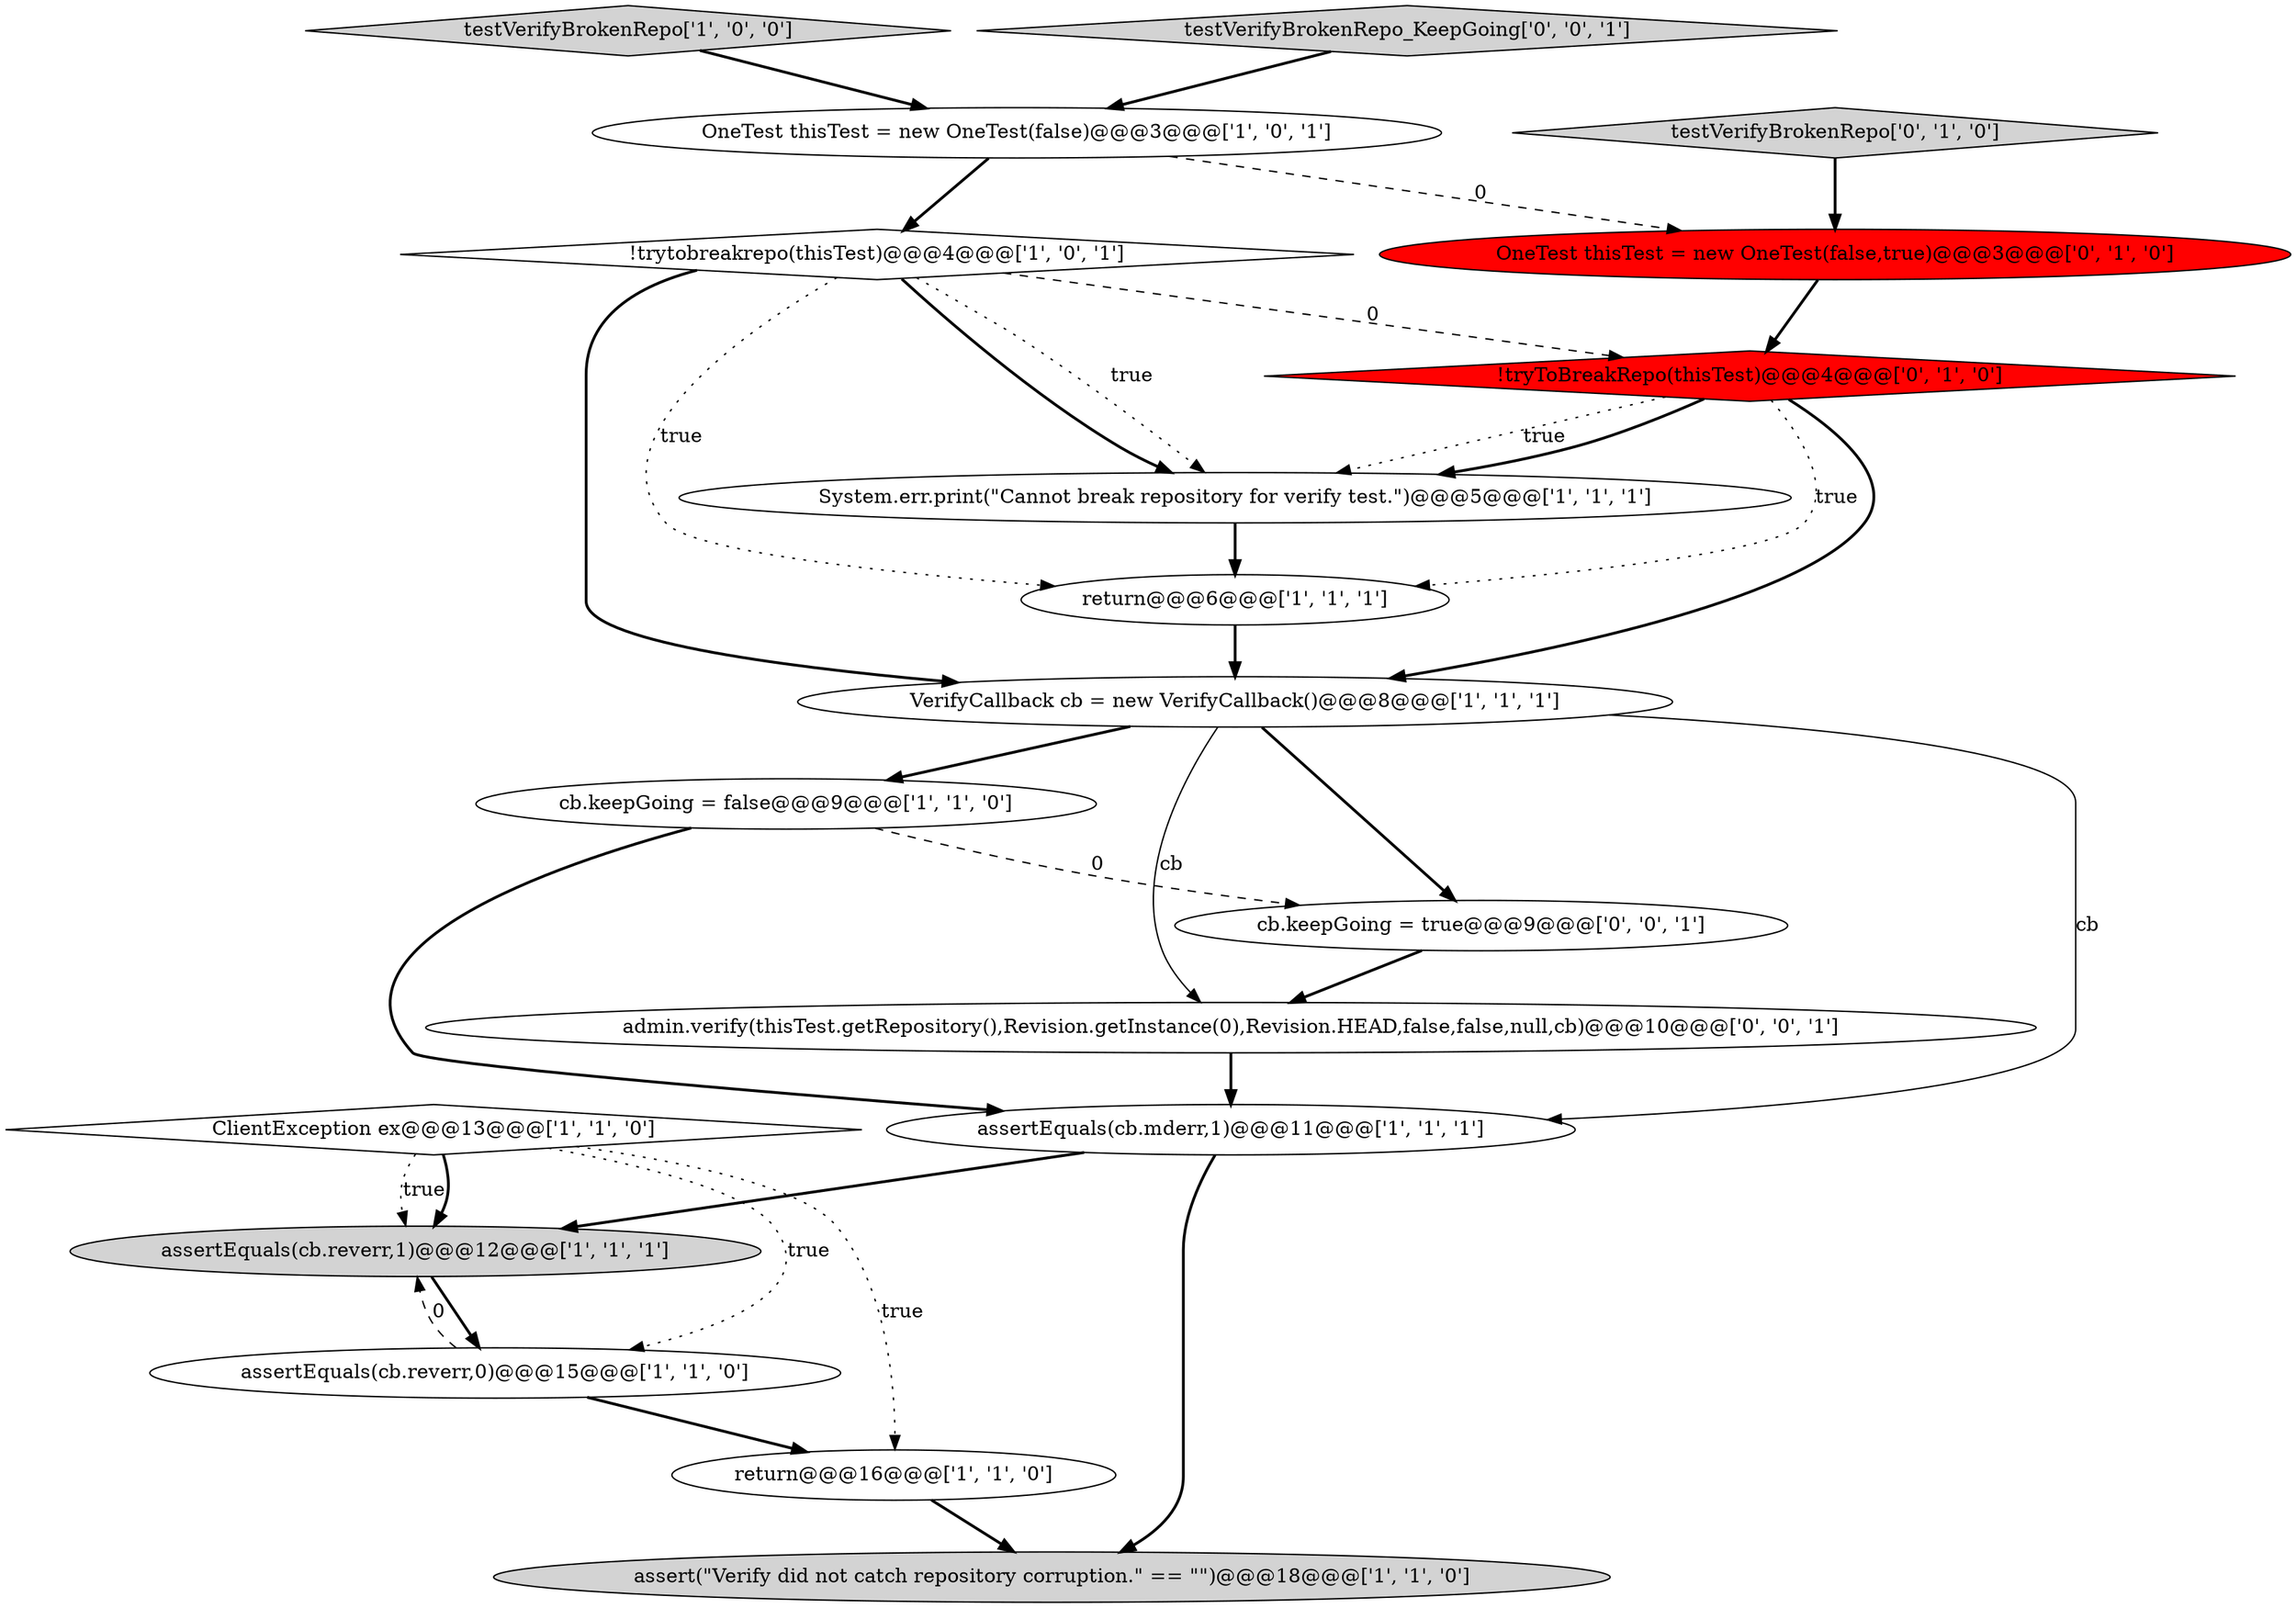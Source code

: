 digraph {
4 [style = filled, label = "ClientException ex@@@13@@@['1', '1', '0']", fillcolor = white, shape = diamond image = "AAA0AAABBB1BBB"];
17 [style = filled, label = "cb.keepGoing = true@@@9@@@['0', '0', '1']", fillcolor = white, shape = ellipse image = "AAA0AAABBB3BBB"];
10 [style = filled, label = "testVerifyBrokenRepo['1', '0', '0']", fillcolor = lightgray, shape = diamond image = "AAA0AAABBB1BBB"];
0 [style = filled, label = "cb.keepGoing = false@@@9@@@['1', '1', '0']", fillcolor = white, shape = ellipse image = "AAA0AAABBB1BBB"];
6 [style = filled, label = "return@@@6@@@['1', '1', '1']", fillcolor = white, shape = ellipse image = "AAA0AAABBB1BBB"];
8 [style = filled, label = "assertEquals(cb.mderr,1)@@@11@@@['1', '1', '1']", fillcolor = white, shape = ellipse image = "AAA0AAABBB1BBB"];
1 [style = filled, label = "return@@@16@@@['1', '1', '0']", fillcolor = white, shape = ellipse image = "AAA0AAABBB1BBB"];
11 [style = filled, label = "assertEquals(cb.reverr,1)@@@12@@@['1', '1', '1']", fillcolor = lightgray, shape = ellipse image = "AAA0AAABBB1BBB"];
14 [style = filled, label = "testVerifyBrokenRepo['0', '1', '0']", fillcolor = lightgray, shape = diamond image = "AAA0AAABBB2BBB"];
13 [style = filled, label = "OneTest thisTest = new OneTest(false,true)@@@3@@@['0', '1', '0']", fillcolor = red, shape = ellipse image = "AAA1AAABBB2BBB"];
18 [style = filled, label = "testVerifyBrokenRepo_KeepGoing['0', '0', '1']", fillcolor = lightgray, shape = diamond image = "AAA0AAABBB3BBB"];
15 [style = filled, label = "!tryToBreakRepo(thisTest)@@@4@@@['0', '1', '0']", fillcolor = red, shape = diamond image = "AAA1AAABBB2BBB"];
9 [style = filled, label = "VerifyCallback cb = new VerifyCallback()@@@8@@@['1', '1', '1']", fillcolor = white, shape = ellipse image = "AAA0AAABBB1BBB"];
16 [style = filled, label = "admin.verify(thisTest.getRepository(),Revision.getInstance(0),Revision.HEAD,false,false,null,cb)@@@10@@@['0', '0', '1']", fillcolor = white, shape = ellipse image = "AAA0AAABBB3BBB"];
7 [style = filled, label = "!trytobreakrepo(thisTest)@@@4@@@['1', '0', '1']", fillcolor = white, shape = diamond image = "AAA0AAABBB1BBB"];
2 [style = filled, label = "assertEquals(cb.reverr,0)@@@15@@@['1', '1', '0']", fillcolor = white, shape = ellipse image = "AAA0AAABBB1BBB"];
12 [style = filled, label = "System.err.print(\"Cannot break repository for verify test.\")@@@5@@@['1', '1', '1']", fillcolor = white, shape = ellipse image = "AAA0AAABBB1BBB"];
3 [style = filled, label = "assert(\"Verify did not catch repository corruption.\" == \"\")@@@18@@@['1', '1', '0']", fillcolor = lightgray, shape = ellipse image = "AAA0AAABBB1BBB"];
5 [style = filled, label = "OneTest thisTest = new OneTest(false)@@@3@@@['1', '0', '1']", fillcolor = white, shape = ellipse image = "AAA0AAABBB1BBB"];
5->13 [style = dashed, label="0"];
7->6 [style = dotted, label="true"];
9->8 [style = solid, label="cb"];
9->0 [style = bold, label=""];
16->8 [style = bold, label=""];
4->1 [style = dotted, label="true"];
7->12 [style = bold, label=""];
2->1 [style = bold, label=""];
8->3 [style = bold, label=""];
1->3 [style = bold, label=""];
4->11 [style = dotted, label="true"];
9->17 [style = bold, label=""];
12->6 [style = bold, label=""];
0->17 [style = dashed, label="0"];
11->2 [style = bold, label=""];
7->12 [style = dotted, label="true"];
7->9 [style = bold, label=""];
10->5 [style = bold, label=""];
15->9 [style = bold, label=""];
18->5 [style = bold, label=""];
15->6 [style = dotted, label="true"];
9->16 [style = solid, label="cb"];
0->8 [style = bold, label=""];
7->15 [style = dashed, label="0"];
15->12 [style = dotted, label="true"];
5->7 [style = bold, label=""];
2->11 [style = dashed, label="0"];
15->12 [style = bold, label=""];
13->15 [style = bold, label=""];
14->13 [style = bold, label=""];
6->9 [style = bold, label=""];
4->11 [style = bold, label=""];
8->11 [style = bold, label=""];
4->2 [style = dotted, label="true"];
17->16 [style = bold, label=""];
}

